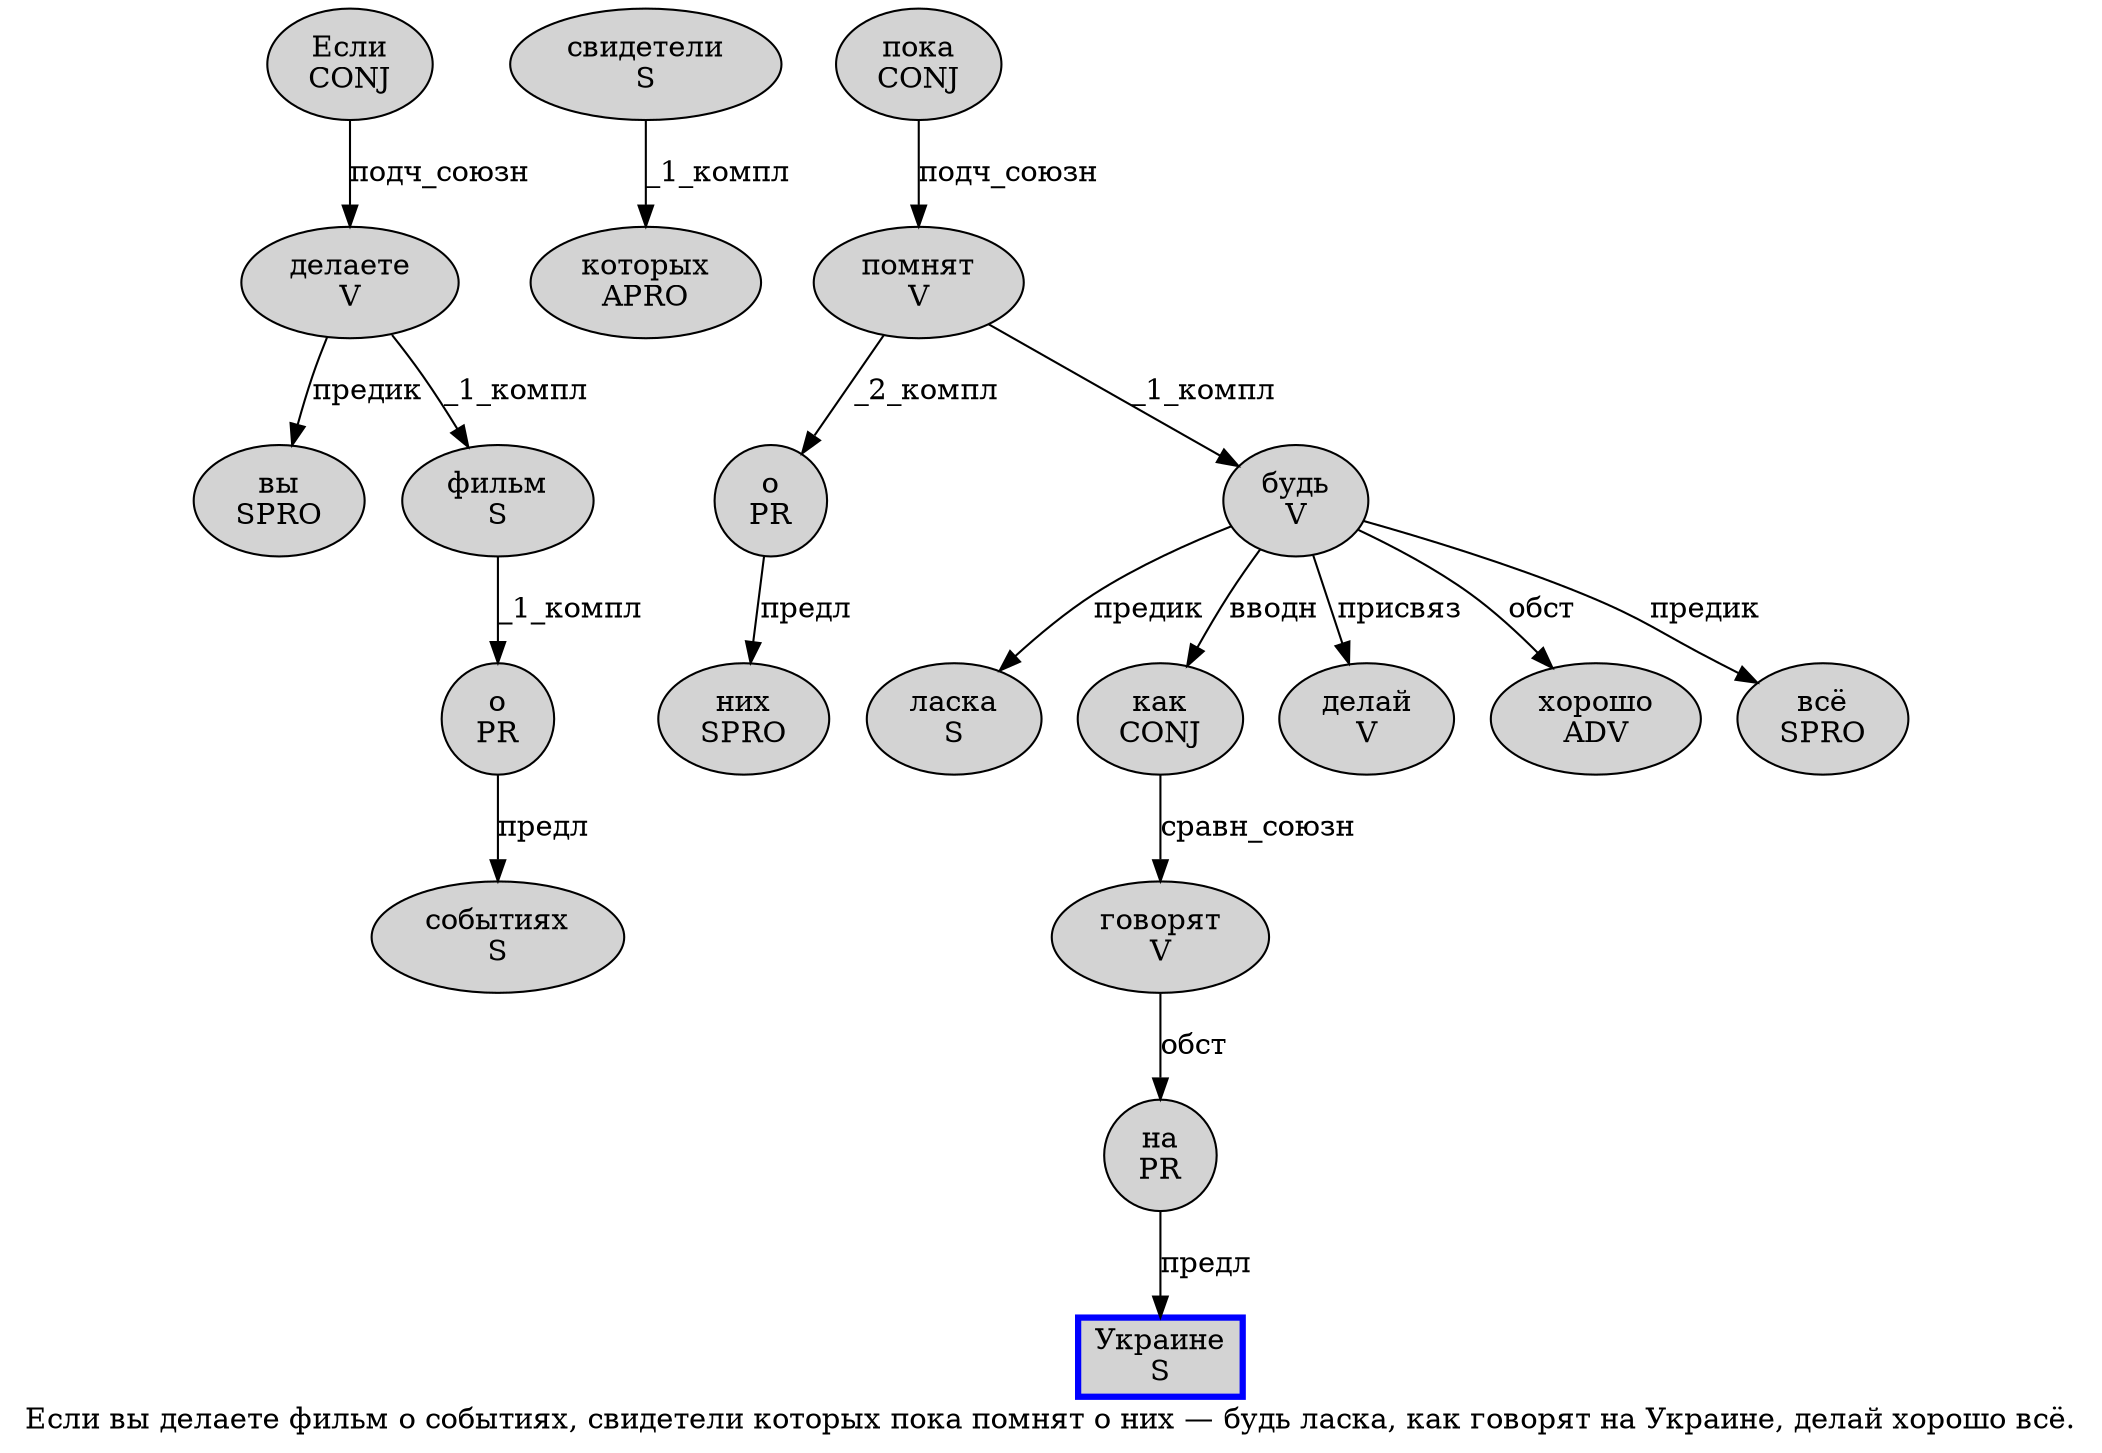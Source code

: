 digraph SENTENCE_3442 {
	graph [label="Если вы делаете фильм о событиях, свидетели которых пока помнят о них — будь ласка, как говорят на Украине, делай хорошо всё."]
	node [style=filled]
		0 [label="Если
CONJ" color="" fillcolor=lightgray penwidth=1 shape=ellipse]
		1 [label="вы
SPRO" color="" fillcolor=lightgray penwidth=1 shape=ellipse]
		2 [label="делаете
V" color="" fillcolor=lightgray penwidth=1 shape=ellipse]
		3 [label="фильм
S" color="" fillcolor=lightgray penwidth=1 shape=ellipse]
		4 [label="о
PR" color="" fillcolor=lightgray penwidth=1 shape=ellipse]
		5 [label="событиях
S" color="" fillcolor=lightgray penwidth=1 shape=ellipse]
		7 [label="свидетели
S" color="" fillcolor=lightgray penwidth=1 shape=ellipse]
		8 [label="которых
APRO" color="" fillcolor=lightgray penwidth=1 shape=ellipse]
		9 [label="пока
CONJ" color="" fillcolor=lightgray penwidth=1 shape=ellipse]
		10 [label="помнят
V" color="" fillcolor=lightgray penwidth=1 shape=ellipse]
		11 [label="о
PR" color="" fillcolor=lightgray penwidth=1 shape=ellipse]
		12 [label="них
SPRO" color="" fillcolor=lightgray penwidth=1 shape=ellipse]
		14 [label="будь
V" color="" fillcolor=lightgray penwidth=1 shape=ellipse]
		15 [label="ласка
S" color="" fillcolor=lightgray penwidth=1 shape=ellipse]
		17 [label="как
CONJ" color="" fillcolor=lightgray penwidth=1 shape=ellipse]
		18 [label="говорят
V" color="" fillcolor=lightgray penwidth=1 shape=ellipse]
		19 [label="на
PR" color="" fillcolor=lightgray penwidth=1 shape=ellipse]
		20 [label="Украине
S" color=blue fillcolor=lightgray penwidth=3 shape=box]
		22 [label="делай
V" color="" fillcolor=lightgray penwidth=1 shape=ellipse]
		23 [label="хорошо
ADV" color="" fillcolor=lightgray penwidth=1 shape=ellipse]
		24 [label="всё
SPRO" color="" fillcolor=lightgray penwidth=1 shape=ellipse]
			10 -> 11 [label="_2_компл"]
			10 -> 14 [label="_1_компл"]
			3 -> 4 [label="_1_компл"]
			4 -> 5 [label="предл"]
			11 -> 12 [label="предл"]
			18 -> 19 [label="обст"]
			2 -> 1 [label="предик"]
			2 -> 3 [label="_1_компл"]
			14 -> 15 [label="предик"]
			14 -> 17 [label="вводн"]
			14 -> 22 [label="присвяз"]
			14 -> 23 [label="обст"]
			14 -> 24 [label="предик"]
			19 -> 20 [label="предл"]
			17 -> 18 [label="сравн_союзн"]
			0 -> 2 [label="подч_союзн"]
			7 -> 8 [label="_1_компл"]
			9 -> 10 [label="подч_союзн"]
}